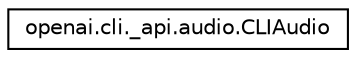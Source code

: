 digraph "Graphical Class Hierarchy"
{
 // LATEX_PDF_SIZE
  edge [fontname="Helvetica",fontsize="10",labelfontname="Helvetica",labelfontsize="10"];
  node [fontname="Helvetica",fontsize="10",shape=record];
  rankdir="LR";
  Node0 [label="openai.cli._api.audio.CLIAudio",height=0.2,width=0.4,color="black", fillcolor="white", style="filled",URL="$classopenai_1_1cli_1_1__api_1_1audio_1_1CLIAudio.html",tooltip=" "];
}
